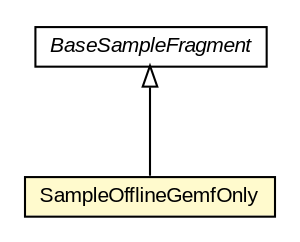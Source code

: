 #!/usr/local/bin/dot
#
# Class diagram 
# Generated by UMLGraph version R5_6-24-gf6e263 (http://www.umlgraph.org/)
#

digraph G {
	edge [fontname="arial",fontsize=10,labelfontname="arial",labelfontsize=10];
	node [fontname="arial",fontsize=10,shape=plaintext];
	nodesep=0.25;
	ranksep=0.5;
	// org.osmdroid.samplefragments.BaseSampleFragment
	c268219 [label=<<table title="org.osmdroid.samplefragments.BaseSampleFragment" border="0" cellborder="1" cellspacing="0" cellpadding="2" port="p" href="../BaseSampleFragment.html">
		<tr><td><table border="0" cellspacing="0" cellpadding="1">
<tr><td align="center" balign="center"><font face="arial italic"> BaseSampleFragment </font></td></tr>
		</table></td></tr>
		</table>>, URL="../BaseSampleFragment.html", fontname="arial", fontcolor="black", fontsize=10.0];
	// org.osmdroid.samplefragments.tileproviders.SampleOfflineGemfOnly
	c268340 [label=<<table title="org.osmdroid.samplefragments.tileproviders.SampleOfflineGemfOnly" border="0" cellborder="1" cellspacing="0" cellpadding="2" port="p" bgcolor="lemonChiffon" href="./SampleOfflineGemfOnly.html">
		<tr><td><table border="0" cellspacing="0" cellpadding="1">
<tr><td align="center" balign="center"> SampleOfflineGemfOnly </td></tr>
		</table></td></tr>
		</table>>, URL="./SampleOfflineGemfOnly.html", fontname="arial", fontcolor="black", fontsize=10.0];
	//org.osmdroid.samplefragments.tileproviders.SampleOfflineGemfOnly extends org.osmdroid.samplefragments.BaseSampleFragment
	c268219:p -> c268340:p [dir=back,arrowtail=empty];
}

